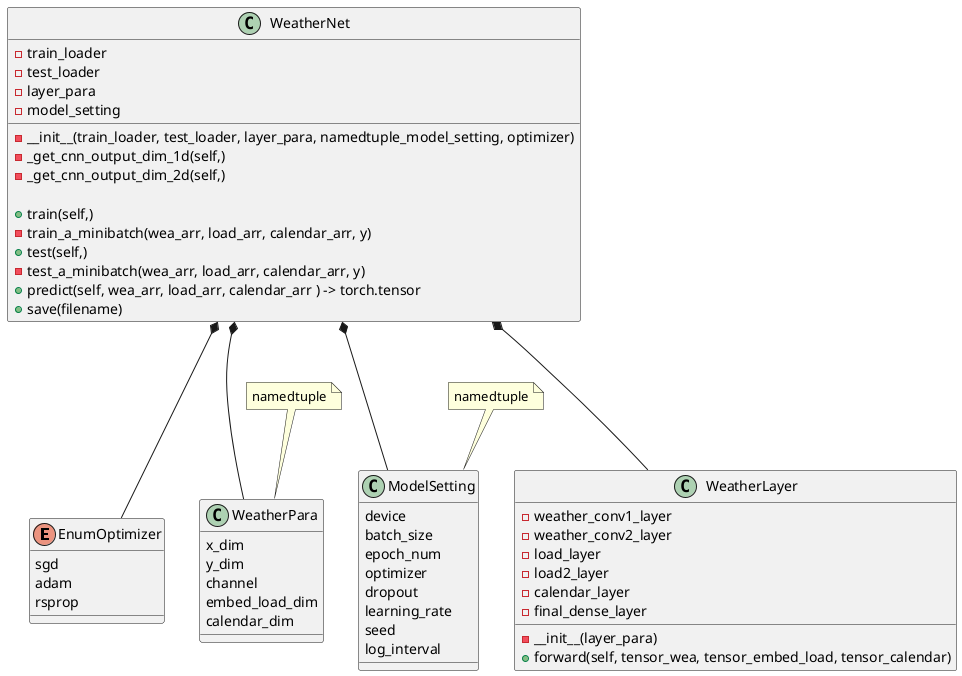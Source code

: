 @startuml

'left to right direction


enum EnumOptimizer{
sgd
adam
rsprop
}

class WeatherPara{
x_dim
y_dim
channel
embed_load_dim
calendar_dim
}
note top: namedtuple

'use Python namedtuple
class ModelSetting{
 device
 batch_size
 epoch_num
 optimizer
 dropout
 learning_rate
 seed
 log_interval
}
note top: namedtuple

class WeatherLayer{
-weather_conv1_layer
-weather_conv2_layer
-load_layer
-load2_layer
-calendar_layer
-final_dense_layer

-__init__(layer_para)
+forward(self, tensor_wea, tensor_embed_load, tensor_calendar)
}


class WeatherNet{
-train_loader
-test_loader
-layer_para
-model_setting
-__init__(train_loader, test_loader, layer_para, namedtuple_model_setting, optimizer)
-_get_cnn_output_dim_1d(self,)
-_get_cnn_output_dim_2d(self,)

+train(self,)
-train_a_minibatch(wea_arr, load_arr, calendar_arr, y)
+test(self,)
-test_a_minibatch(wea_arr, load_arr, calendar_arr, y)
+predict(self, wea_arr, load_arr, calendar_arr ) -> torch.tensor
+save(filename)
}

WeatherNet *--- WeatherLayer
WeatherNet *---ModelSetting
WeatherNet *---EnumOptimizer
WeatherNet *---WeatherPara
@enduml